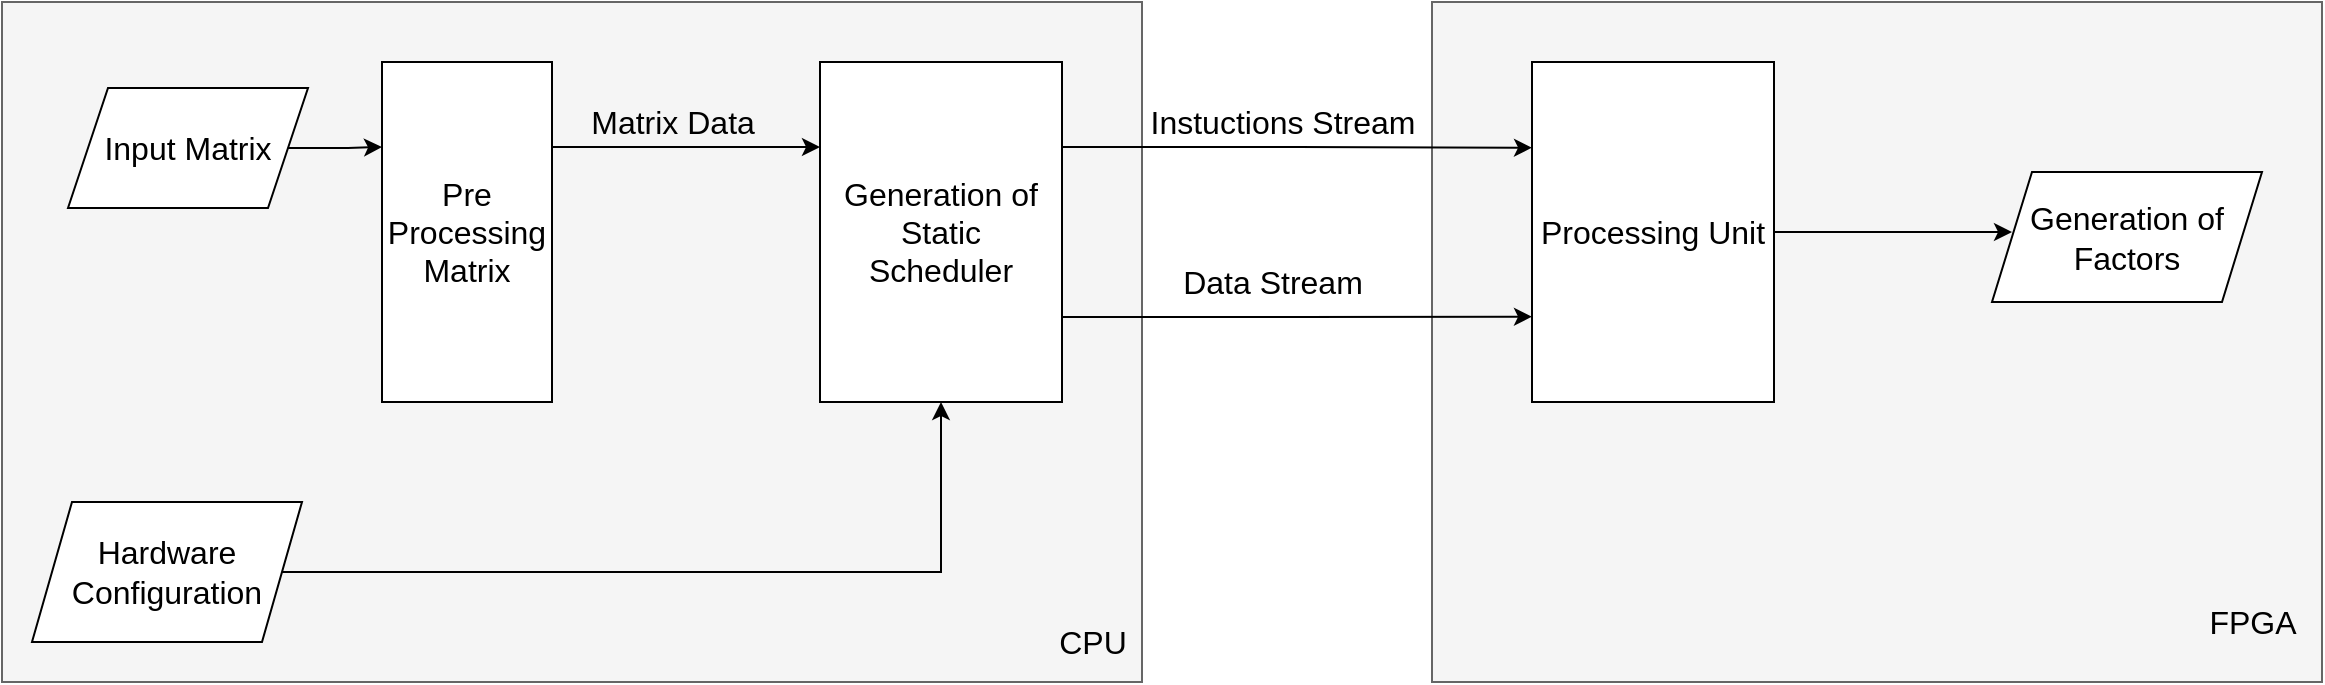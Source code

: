 <mxfile version="15.2.7" type="device"><diagram id="11uJudNQitsOr76tCl1E" name="Page-1"><mxGraphModel dx="1021" dy="601" grid="1" gridSize="10" guides="1" tooltips="1" connect="1" arrows="1" fold="1" page="1" pageScale="1" pageWidth="827" pageHeight="1169" math="0" shadow="0"><root><mxCell id="0"/><mxCell id="1" parent="0"/><mxCell id="ZP00O26m_Ezjn3-zy2D2-23" value="" style="rounded=0;whiteSpace=wrap;html=1;fillColor=#f5f5f5;strokeColor=#666666;fontColor=#333333;fontSize=16;" vertex="1" parent="1"><mxGeometry x="1005" y="160" width="445" height="340" as="geometry"/></mxCell><mxCell id="ZP00O26m_Ezjn3-zy2D2-13" value="" style="rounded=0;whiteSpace=wrap;html=1;fillColor=#f5f5f5;strokeColor=#666666;fontColor=#333333;fontSize=16;" vertex="1" parent="1"><mxGeometry x="290" y="160" width="570" height="340" as="geometry"/></mxCell><mxCell id="ZP00O26m_Ezjn3-zy2D2-5" style="edgeStyle=orthogonalEdgeStyle;rounded=0;orthogonalLoop=1;jettySize=auto;html=1;exitX=1;exitY=0.25;exitDx=0;exitDy=0;entryX=0;entryY=0.25;entryDx=0;entryDy=0;fontSize=16;" edge="1" parent="1" source="ZP00O26m_Ezjn3-zy2D2-3" target="ZP00O26m_Ezjn3-zy2D2-4"><mxGeometry relative="1" as="geometry"/></mxCell><mxCell id="ZP00O26m_Ezjn3-zy2D2-3" value="Pre Processing&lt;br style=&quot;font-size: 16px;&quot;&gt;Matrix" style="rounded=0;whiteSpace=wrap;html=1;fontSize=16;" vertex="1" parent="1"><mxGeometry x="480" y="190" width="85" height="170" as="geometry"/></mxCell><mxCell id="ZP00O26m_Ezjn3-zy2D2-16" style="edgeStyle=orthogonalEdgeStyle;rounded=0;orthogonalLoop=1;jettySize=auto;html=1;exitX=1;exitY=0.25;exitDx=0;exitDy=0;fontSize=16;" edge="1" parent="1" source="ZP00O26m_Ezjn3-zy2D2-4"><mxGeometry relative="1" as="geometry"><mxPoint x="1055.0" y="232.857" as="targetPoint"/></mxGeometry></mxCell><mxCell id="ZP00O26m_Ezjn3-zy2D2-18" style="edgeStyle=orthogonalEdgeStyle;rounded=0;orthogonalLoop=1;jettySize=auto;html=1;exitX=1;exitY=0.75;exitDx=0;exitDy=0;fontSize=16;" edge="1" parent="1" source="ZP00O26m_Ezjn3-zy2D2-4"><mxGeometry relative="1" as="geometry"><mxPoint x="1055" y="317.333" as="targetPoint"/></mxGeometry></mxCell><mxCell id="ZP00O26m_Ezjn3-zy2D2-4" value="Generation of&lt;br style=&quot;font-size: 16px;&quot;&gt;Static&lt;br style=&quot;font-size: 16px;&quot;&gt;Scheduler" style="rounded=0;whiteSpace=wrap;html=1;fontSize=16;" vertex="1" parent="1"><mxGeometry x="699" y="190" width="121" height="170" as="geometry"/></mxCell><mxCell id="ZP00O26m_Ezjn3-zy2D2-25" style="edgeStyle=orthogonalEdgeStyle;rounded=0;orthogonalLoop=1;jettySize=auto;html=1;entryX=0;entryY=0.25;entryDx=0;entryDy=0;fontSize=16;" edge="1" parent="1" source="ZP00O26m_Ezjn3-zy2D2-9" target="ZP00O26m_Ezjn3-zy2D2-3"><mxGeometry relative="1" as="geometry"/></mxCell><mxCell id="ZP00O26m_Ezjn3-zy2D2-9" value="Input Matrix" style="shape=parallelogram;perimeter=parallelogramPerimeter;whiteSpace=wrap;html=1;fixedSize=1;fontSize=16;" vertex="1" parent="1"><mxGeometry x="323" y="203" width="120" height="60" as="geometry"/></mxCell><mxCell id="ZP00O26m_Ezjn3-zy2D2-12" style="edgeStyle=orthogonalEdgeStyle;rounded=0;orthogonalLoop=1;jettySize=auto;html=1;entryX=0.5;entryY=1;entryDx=0;entryDy=0;fontSize=16;" edge="1" parent="1" source="ZP00O26m_Ezjn3-zy2D2-10" target="ZP00O26m_Ezjn3-zy2D2-4"><mxGeometry relative="1" as="geometry"/></mxCell><mxCell id="ZP00O26m_Ezjn3-zy2D2-10" value="Hardware&lt;br style=&quot;font-size: 16px;&quot;&gt;Configuration" style="shape=parallelogram;perimeter=parallelogramPerimeter;whiteSpace=wrap;html=1;fixedSize=1;fontSize=16;" vertex="1" parent="1"><mxGeometry x="305" y="410" width="135" height="70" as="geometry"/></mxCell><mxCell id="ZP00O26m_Ezjn3-zy2D2-11" value="Matrix Data" style="text;html=1;align=center;verticalAlign=middle;resizable=0;points=[];autosize=1;strokeColor=none;fillColor=none;fontSize=16;" vertex="1" parent="1"><mxGeometry x="575" y="210" width="100" height="20" as="geometry"/></mxCell><mxCell id="ZP00O26m_Ezjn3-zy2D2-14" value="CPU" style="text;html=1;align=center;verticalAlign=middle;resizable=0;points=[];autosize=1;strokeColor=none;fillColor=none;fontSize=16;" vertex="1" parent="1"><mxGeometry x="810" y="470" width="50" height="20" as="geometry"/></mxCell><mxCell id="ZP00O26m_Ezjn3-zy2D2-17" value="Instuctions Stream" style="text;html=1;align=center;verticalAlign=middle;resizable=0;points=[];autosize=1;strokeColor=none;fillColor=none;fontSize=16;" vertex="1" parent="1"><mxGeometry x="855" y="210" width="150" height="20" as="geometry"/></mxCell><mxCell id="ZP00O26m_Ezjn3-zy2D2-19" value="Data Stream" style="text;html=1;align=center;verticalAlign=middle;resizable=0;points=[];autosize=1;strokeColor=none;fillColor=none;fontSize=16;" vertex="1" parent="1"><mxGeometry x="870" y="290" width="110" height="20" as="geometry"/></mxCell><mxCell id="ZP00O26m_Ezjn3-zy2D2-21" style="edgeStyle=orthogonalEdgeStyle;rounded=0;orthogonalLoop=1;jettySize=auto;html=1;fontSize=16;" edge="1" parent="1" source="ZP00O26m_Ezjn3-zy2D2-20"><mxGeometry relative="1" as="geometry"><mxPoint x="1295" y="275" as="targetPoint"/></mxGeometry></mxCell><mxCell id="ZP00O26m_Ezjn3-zy2D2-20" value="Processing Unit" style="rounded=0;whiteSpace=wrap;html=1;fontSize=16;" vertex="1" parent="1"><mxGeometry x="1055" y="190" width="121" height="170" as="geometry"/></mxCell><mxCell id="ZP00O26m_Ezjn3-zy2D2-22" value="Generation of&lt;br style=&quot;font-size: 16px;&quot;&gt;Factors" style="shape=parallelogram;perimeter=parallelogramPerimeter;whiteSpace=wrap;html=1;fixedSize=1;fontSize=16;" vertex="1" parent="1"><mxGeometry x="1285" y="245" width="135" height="65" as="geometry"/></mxCell><mxCell id="ZP00O26m_Ezjn3-zy2D2-24" value="FPGA" style="text;html=1;align=center;verticalAlign=middle;resizable=0;points=[];autosize=1;strokeColor=none;fillColor=none;fontSize=16;" vertex="1" parent="1"><mxGeometry x="1385" y="460" width="60" height="20" as="geometry"/></mxCell></root></mxGraphModel></diagram></mxfile>